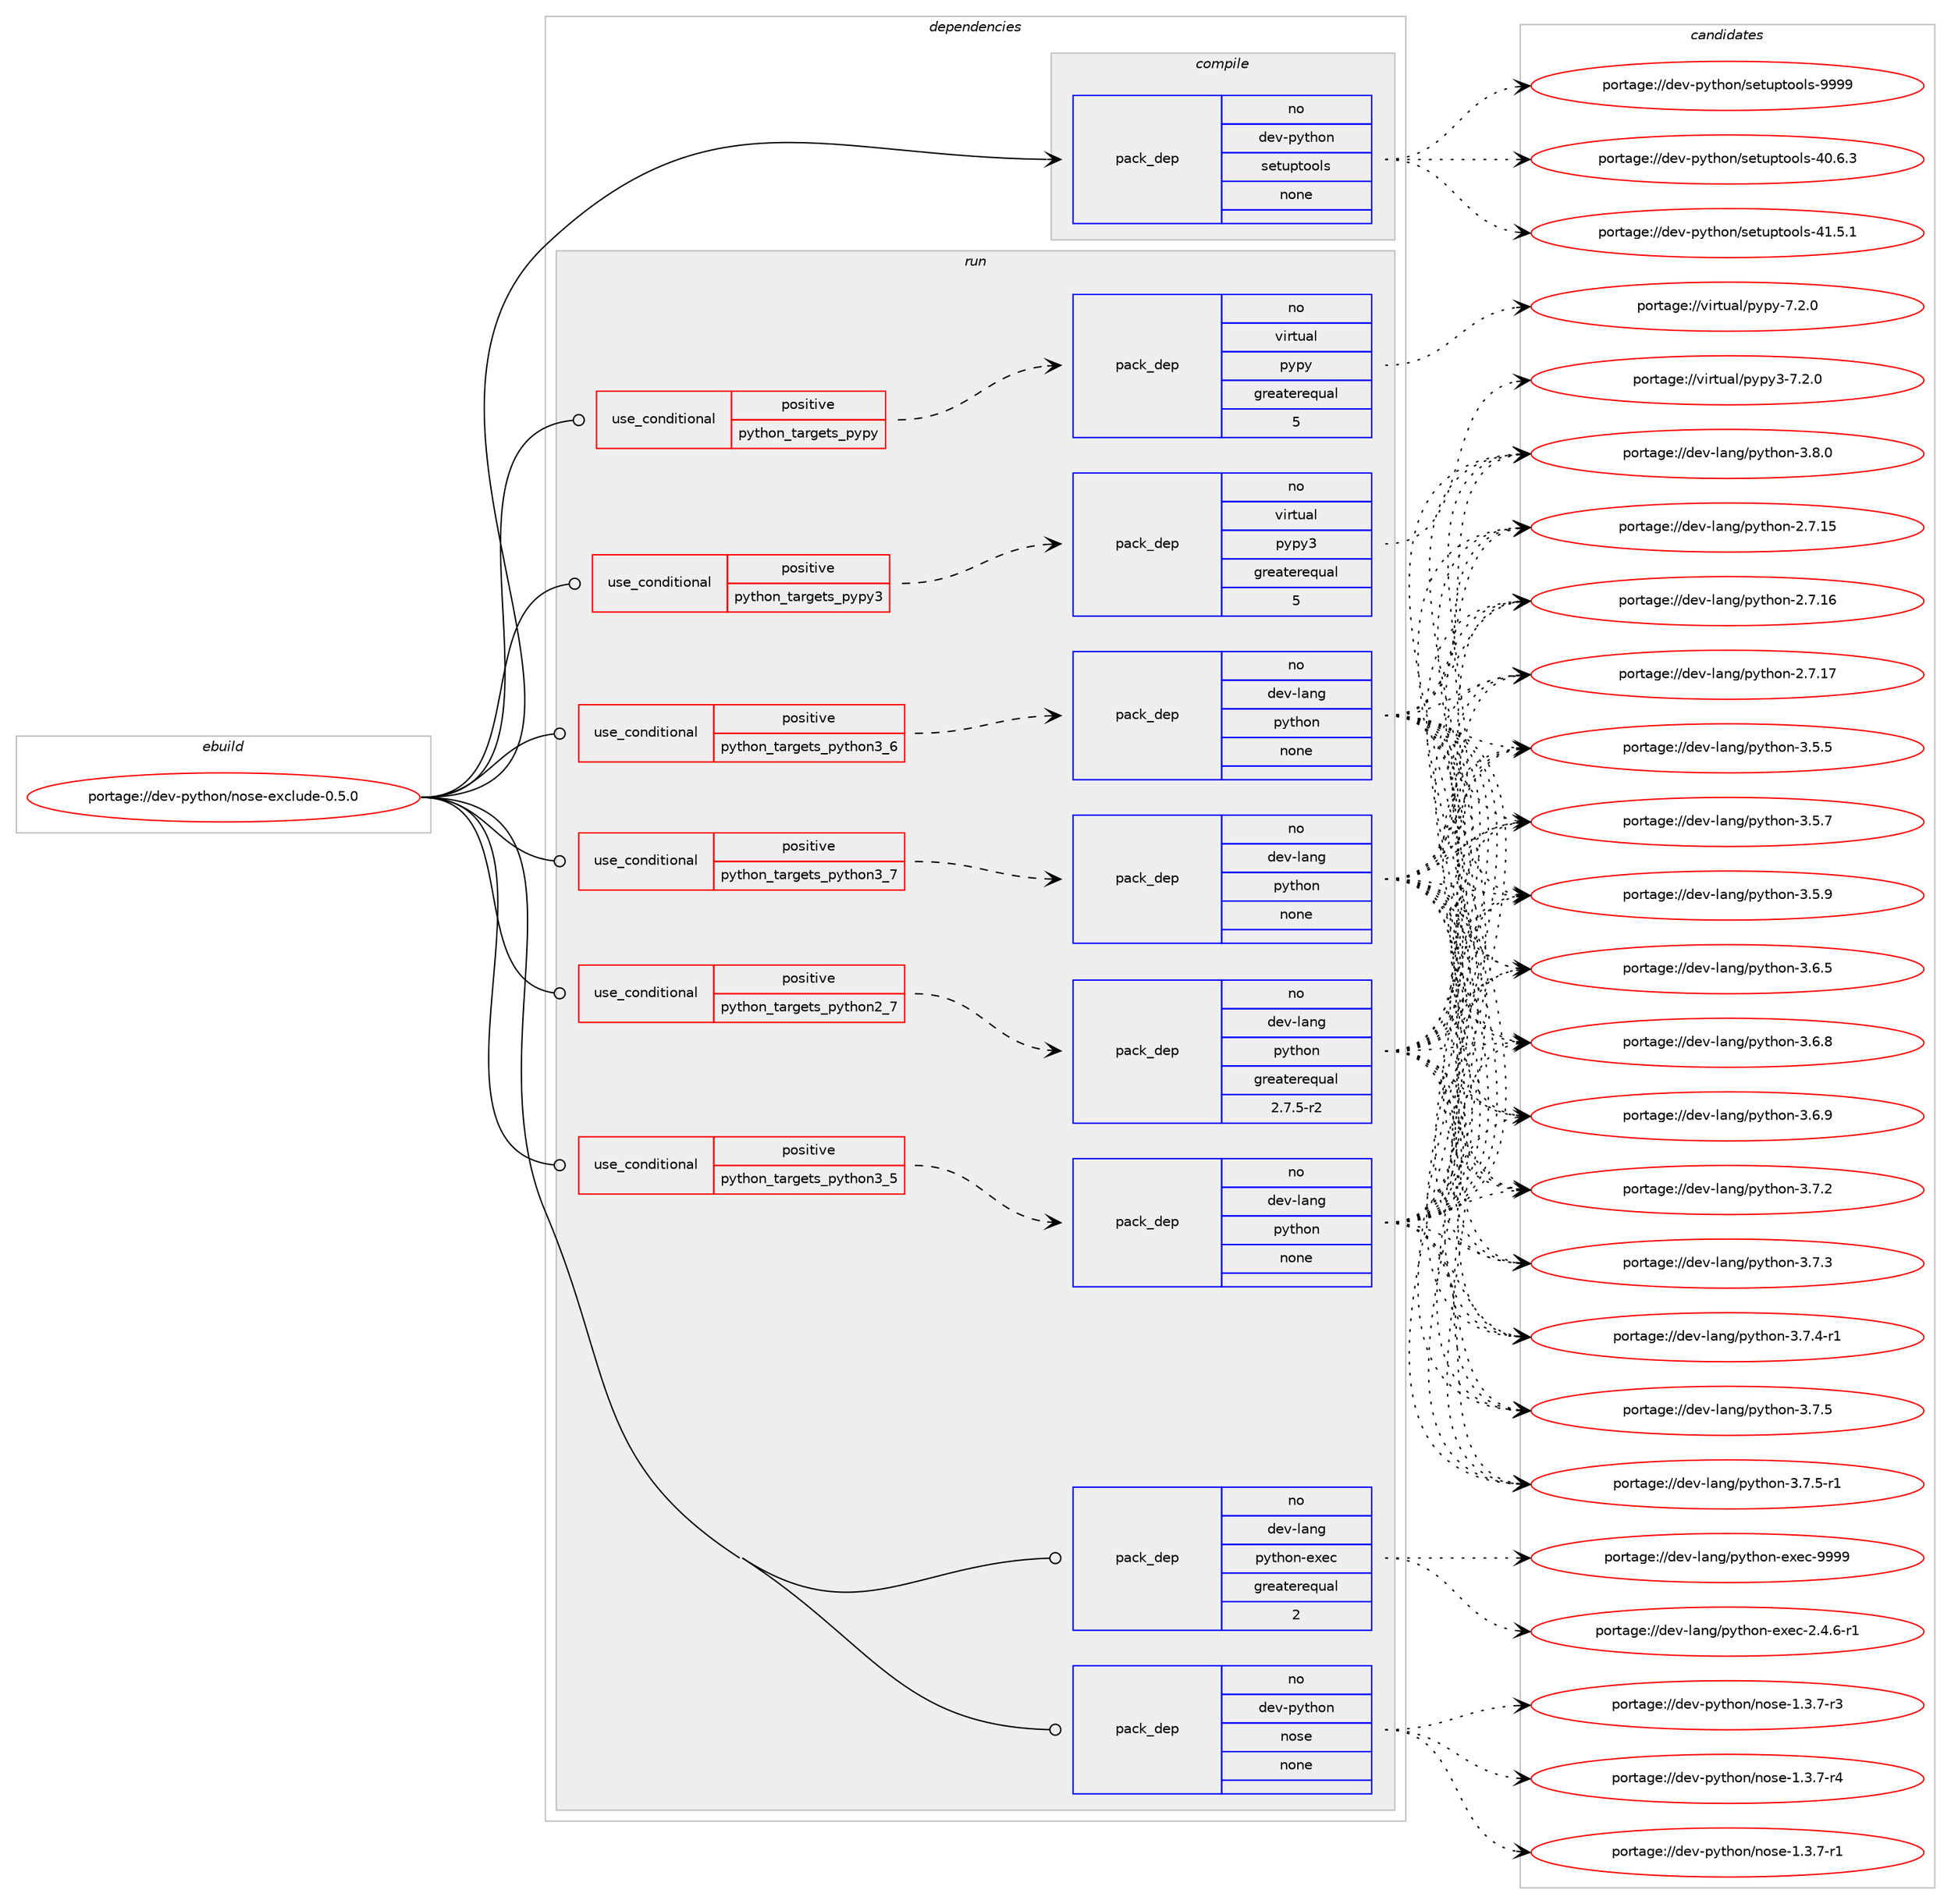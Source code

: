 digraph prolog {

# *************
# Graph options
# *************

newrank=true;
concentrate=true;
compound=true;
graph [rankdir=LR,fontname=Helvetica,fontsize=10,ranksep=1.5];#, ranksep=2.5, nodesep=0.2];
edge  [arrowhead=vee];
node  [fontname=Helvetica,fontsize=10];

# **********
# The ebuild
# **********

subgraph cluster_leftcol {
color=gray;
rank=same;
label=<<i>ebuild</i>>;
id [label="portage://dev-python/nose-exclude-0.5.0", color=red, width=4, href="../dev-python/nose-exclude-0.5.0.svg"];
}

# ****************
# The dependencies
# ****************

subgraph cluster_midcol {
color=gray;
label=<<i>dependencies</i>>;
subgraph cluster_compile {
fillcolor="#eeeeee";
style=filled;
label=<<i>compile</i>>;
subgraph pack115925 {
dependency151745 [label=<<TABLE BORDER="0" CELLBORDER="1" CELLSPACING="0" CELLPADDING="4" WIDTH="220"><TR><TD ROWSPAN="6" CELLPADDING="30">pack_dep</TD></TR><TR><TD WIDTH="110">no</TD></TR><TR><TD>dev-python</TD></TR><TR><TD>setuptools</TD></TR><TR><TD>none</TD></TR><TR><TD></TD></TR></TABLE>>, shape=none, color=blue];
}
id:e -> dependency151745:w [weight=20,style="solid",arrowhead="vee"];
}
subgraph cluster_compileandrun {
fillcolor="#eeeeee";
style=filled;
label=<<i>compile and run</i>>;
}
subgraph cluster_run {
fillcolor="#eeeeee";
style=filled;
label=<<i>run</i>>;
subgraph cond32491 {
dependency151746 [label=<<TABLE BORDER="0" CELLBORDER="1" CELLSPACING="0" CELLPADDING="4"><TR><TD ROWSPAN="3" CELLPADDING="10">use_conditional</TD></TR><TR><TD>positive</TD></TR><TR><TD>python_targets_pypy</TD></TR></TABLE>>, shape=none, color=red];
subgraph pack115926 {
dependency151747 [label=<<TABLE BORDER="0" CELLBORDER="1" CELLSPACING="0" CELLPADDING="4" WIDTH="220"><TR><TD ROWSPAN="6" CELLPADDING="30">pack_dep</TD></TR><TR><TD WIDTH="110">no</TD></TR><TR><TD>virtual</TD></TR><TR><TD>pypy</TD></TR><TR><TD>greaterequal</TD></TR><TR><TD>5</TD></TR></TABLE>>, shape=none, color=blue];
}
dependency151746:e -> dependency151747:w [weight=20,style="dashed",arrowhead="vee"];
}
id:e -> dependency151746:w [weight=20,style="solid",arrowhead="odot"];
subgraph cond32492 {
dependency151748 [label=<<TABLE BORDER="0" CELLBORDER="1" CELLSPACING="0" CELLPADDING="4"><TR><TD ROWSPAN="3" CELLPADDING="10">use_conditional</TD></TR><TR><TD>positive</TD></TR><TR><TD>python_targets_pypy3</TD></TR></TABLE>>, shape=none, color=red];
subgraph pack115927 {
dependency151749 [label=<<TABLE BORDER="0" CELLBORDER="1" CELLSPACING="0" CELLPADDING="4" WIDTH="220"><TR><TD ROWSPAN="6" CELLPADDING="30">pack_dep</TD></TR><TR><TD WIDTH="110">no</TD></TR><TR><TD>virtual</TD></TR><TR><TD>pypy3</TD></TR><TR><TD>greaterequal</TD></TR><TR><TD>5</TD></TR></TABLE>>, shape=none, color=blue];
}
dependency151748:e -> dependency151749:w [weight=20,style="dashed",arrowhead="vee"];
}
id:e -> dependency151748:w [weight=20,style="solid",arrowhead="odot"];
subgraph cond32493 {
dependency151750 [label=<<TABLE BORDER="0" CELLBORDER="1" CELLSPACING="0" CELLPADDING="4"><TR><TD ROWSPAN="3" CELLPADDING="10">use_conditional</TD></TR><TR><TD>positive</TD></TR><TR><TD>python_targets_python2_7</TD></TR></TABLE>>, shape=none, color=red];
subgraph pack115928 {
dependency151751 [label=<<TABLE BORDER="0" CELLBORDER="1" CELLSPACING="0" CELLPADDING="4" WIDTH="220"><TR><TD ROWSPAN="6" CELLPADDING="30">pack_dep</TD></TR><TR><TD WIDTH="110">no</TD></TR><TR><TD>dev-lang</TD></TR><TR><TD>python</TD></TR><TR><TD>greaterequal</TD></TR><TR><TD>2.7.5-r2</TD></TR></TABLE>>, shape=none, color=blue];
}
dependency151750:e -> dependency151751:w [weight=20,style="dashed",arrowhead="vee"];
}
id:e -> dependency151750:w [weight=20,style="solid",arrowhead="odot"];
subgraph cond32494 {
dependency151752 [label=<<TABLE BORDER="0" CELLBORDER="1" CELLSPACING="0" CELLPADDING="4"><TR><TD ROWSPAN="3" CELLPADDING="10">use_conditional</TD></TR><TR><TD>positive</TD></TR><TR><TD>python_targets_python3_5</TD></TR></TABLE>>, shape=none, color=red];
subgraph pack115929 {
dependency151753 [label=<<TABLE BORDER="0" CELLBORDER="1" CELLSPACING="0" CELLPADDING="4" WIDTH="220"><TR><TD ROWSPAN="6" CELLPADDING="30">pack_dep</TD></TR><TR><TD WIDTH="110">no</TD></TR><TR><TD>dev-lang</TD></TR><TR><TD>python</TD></TR><TR><TD>none</TD></TR><TR><TD></TD></TR></TABLE>>, shape=none, color=blue];
}
dependency151752:e -> dependency151753:w [weight=20,style="dashed",arrowhead="vee"];
}
id:e -> dependency151752:w [weight=20,style="solid",arrowhead="odot"];
subgraph cond32495 {
dependency151754 [label=<<TABLE BORDER="0" CELLBORDER="1" CELLSPACING="0" CELLPADDING="4"><TR><TD ROWSPAN="3" CELLPADDING="10">use_conditional</TD></TR><TR><TD>positive</TD></TR><TR><TD>python_targets_python3_6</TD></TR></TABLE>>, shape=none, color=red];
subgraph pack115930 {
dependency151755 [label=<<TABLE BORDER="0" CELLBORDER="1" CELLSPACING="0" CELLPADDING="4" WIDTH="220"><TR><TD ROWSPAN="6" CELLPADDING="30">pack_dep</TD></TR><TR><TD WIDTH="110">no</TD></TR><TR><TD>dev-lang</TD></TR><TR><TD>python</TD></TR><TR><TD>none</TD></TR><TR><TD></TD></TR></TABLE>>, shape=none, color=blue];
}
dependency151754:e -> dependency151755:w [weight=20,style="dashed",arrowhead="vee"];
}
id:e -> dependency151754:w [weight=20,style="solid",arrowhead="odot"];
subgraph cond32496 {
dependency151756 [label=<<TABLE BORDER="0" CELLBORDER="1" CELLSPACING="0" CELLPADDING="4"><TR><TD ROWSPAN="3" CELLPADDING="10">use_conditional</TD></TR><TR><TD>positive</TD></TR><TR><TD>python_targets_python3_7</TD></TR></TABLE>>, shape=none, color=red];
subgraph pack115931 {
dependency151757 [label=<<TABLE BORDER="0" CELLBORDER="1" CELLSPACING="0" CELLPADDING="4" WIDTH="220"><TR><TD ROWSPAN="6" CELLPADDING="30">pack_dep</TD></TR><TR><TD WIDTH="110">no</TD></TR><TR><TD>dev-lang</TD></TR><TR><TD>python</TD></TR><TR><TD>none</TD></TR><TR><TD></TD></TR></TABLE>>, shape=none, color=blue];
}
dependency151756:e -> dependency151757:w [weight=20,style="dashed",arrowhead="vee"];
}
id:e -> dependency151756:w [weight=20,style="solid",arrowhead="odot"];
subgraph pack115932 {
dependency151758 [label=<<TABLE BORDER="0" CELLBORDER="1" CELLSPACING="0" CELLPADDING="4" WIDTH="220"><TR><TD ROWSPAN="6" CELLPADDING="30">pack_dep</TD></TR><TR><TD WIDTH="110">no</TD></TR><TR><TD>dev-lang</TD></TR><TR><TD>python-exec</TD></TR><TR><TD>greaterequal</TD></TR><TR><TD>2</TD></TR></TABLE>>, shape=none, color=blue];
}
id:e -> dependency151758:w [weight=20,style="solid",arrowhead="odot"];
subgraph pack115933 {
dependency151759 [label=<<TABLE BORDER="0" CELLBORDER="1" CELLSPACING="0" CELLPADDING="4" WIDTH="220"><TR><TD ROWSPAN="6" CELLPADDING="30">pack_dep</TD></TR><TR><TD WIDTH="110">no</TD></TR><TR><TD>dev-python</TD></TR><TR><TD>nose</TD></TR><TR><TD>none</TD></TR><TR><TD></TD></TR></TABLE>>, shape=none, color=blue];
}
id:e -> dependency151759:w [weight=20,style="solid",arrowhead="odot"];
}
}

# **************
# The candidates
# **************

subgraph cluster_choices {
rank=same;
color=gray;
label=<<i>candidates</i>>;

subgraph choice115925 {
color=black;
nodesep=1;
choiceportage100101118451121211161041111104711510111611711211611111110811545524846544651 [label="portage://dev-python/setuptools-40.6.3", color=red, width=4,href="../dev-python/setuptools-40.6.3.svg"];
choiceportage100101118451121211161041111104711510111611711211611111110811545524946534649 [label="portage://dev-python/setuptools-41.5.1", color=red, width=4,href="../dev-python/setuptools-41.5.1.svg"];
choiceportage10010111845112121116104111110471151011161171121161111111081154557575757 [label="portage://dev-python/setuptools-9999", color=red, width=4,href="../dev-python/setuptools-9999.svg"];
dependency151745:e -> choiceportage100101118451121211161041111104711510111611711211611111110811545524846544651:w [style=dotted,weight="100"];
dependency151745:e -> choiceportage100101118451121211161041111104711510111611711211611111110811545524946534649:w [style=dotted,weight="100"];
dependency151745:e -> choiceportage10010111845112121116104111110471151011161171121161111111081154557575757:w [style=dotted,weight="100"];
}
subgraph choice115926 {
color=black;
nodesep=1;
choiceportage1181051141161179710847112121112121455546504648 [label="portage://virtual/pypy-7.2.0", color=red, width=4,href="../virtual/pypy-7.2.0.svg"];
dependency151747:e -> choiceportage1181051141161179710847112121112121455546504648:w [style=dotted,weight="100"];
}
subgraph choice115927 {
color=black;
nodesep=1;
choiceportage118105114116117971084711212111212151455546504648 [label="portage://virtual/pypy3-7.2.0", color=red, width=4,href="../virtual/pypy3-7.2.0.svg"];
dependency151749:e -> choiceportage118105114116117971084711212111212151455546504648:w [style=dotted,weight="100"];
}
subgraph choice115928 {
color=black;
nodesep=1;
choiceportage10010111845108971101034711212111610411111045504655464953 [label="portage://dev-lang/python-2.7.15", color=red, width=4,href="../dev-lang/python-2.7.15.svg"];
choiceportage10010111845108971101034711212111610411111045504655464954 [label="portage://dev-lang/python-2.7.16", color=red, width=4,href="../dev-lang/python-2.7.16.svg"];
choiceportage10010111845108971101034711212111610411111045504655464955 [label="portage://dev-lang/python-2.7.17", color=red, width=4,href="../dev-lang/python-2.7.17.svg"];
choiceportage100101118451089711010347112121116104111110455146534653 [label="portage://dev-lang/python-3.5.5", color=red, width=4,href="../dev-lang/python-3.5.5.svg"];
choiceportage100101118451089711010347112121116104111110455146534655 [label="portage://dev-lang/python-3.5.7", color=red, width=4,href="../dev-lang/python-3.5.7.svg"];
choiceportage100101118451089711010347112121116104111110455146534657 [label="portage://dev-lang/python-3.5.9", color=red, width=4,href="../dev-lang/python-3.5.9.svg"];
choiceportage100101118451089711010347112121116104111110455146544653 [label="portage://dev-lang/python-3.6.5", color=red, width=4,href="../dev-lang/python-3.6.5.svg"];
choiceportage100101118451089711010347112121116104111110455146544656 [label="portage://dev-lang/python-3.6.8", color=red, width=4,href="../dev-lang/python-3.6.8.svg"];
choiceportage100101118451089711010347112121116104111110455146544657 [label="portage://dev-lang/python-3.6.9", color=red, width=4,href="../dev-lang/python-3.6.9.svg"];
choiceportage100101118451089711010347112121116104111110455146554650 [label="portage://dev-lang/python-3.7.2", color=red, width=4,href="../dev-lang/python-3.7.2.svg"];
choiceportage100101118451089711010347112121116104111110455146554651 [label="portage://dev-lang/python-3.7.3", color=red, width=4,href="../dev-lang/python-3.7.3.svg"];
choiceportage1001011184510897110103471121211161041111104551465546524511449 [label="portage://dev-lang/python-3.7.4-r1", color=red, width=4,href="../dev-lang/python-3.7.4-r1.svg"];
choiceportage100101118451089711010347112121116104111110455146554653 [label="portage://dev-lang/python-3.7.5", color=red, width=4,href="../dev-lang/python-3.7.5.svg"];
choiceportage1001011184510897110103471121211161041111104551465546534511449 [label="portage://dev-lang/python-3.7.5-r1", color=red, width=4,href="../dev-lang/python-3.7.5-r1.svg"];
choiceportage100101118451089711010347112121116104111110455146564648 [label="portage://dev-lang/python-3.8.0", color=red, width=4,href="../dev-lang/python-3.8.0.svg"];
dependency151751:e -> choiceportage10010111845108971101034711212111610411111045504655464953:w [style=dotted,weight="100"];
dependency151751:e -> choiceportage10010111845108971101034711212111610411111045504655464954:w [style=dotted,weight="100"];
dependency151751:e -> choiceportage10010111845108971101034711212111610411111045504655464955:w [style=dotted,weight="100"];
dependency151751:e -> choiceportage100101118451089711010347112121116104111110455146534653:w [style=dotted,weight="100"];
dependency151751:e -> choiceportage100101118451089711010347112121116104111110455146534655:w [style=dotted,weight="100"];
dependency151751:e -> choiceportage100101118451089711010347112121116104111110455146534657:w [style=dotted,weight="100"];
dependency151751:e -> choiceportage100101118451089711010347112121116104111110455146544653:w [style=dotted,weight="100"];
dependency151751:e -> choiceportage100101118451089711010347112121116104111110455146544656:w [style=dotted,weight="100"];
dependency151751:e -> choiceportage100101118451089711010347112121116104111110455146544657:w [style=dotted,weight="100"];
dependency151751:e -> choiceportage100101118451089711010347112121116104111110455146554650:w [style=dotted,weight="100"];
dependency151751:e -> choiceportage100101118451089711010347112121116104111110455146554651:w [style=dotted,weight="100"];
dependency151751:e -> choiceportage1001011184510897110103471121211161041111104551465546524511449:w [style=dotted,weight="100"];
dependency151751:e -> choiceportage100101118451089711010347112121116104111110455146554653:w [style=dotted,weight="100"];
dependency151751:e -> choiceportage1001011184510897110103471121211161041111104551465546534511449:w [style=dotted,weight="100"];
dependency151751:e -> choiceportage100101118451089711010347112121116104111110455146564648:w [style=dotted,weight="100"];
}
subgraph choice115929 {
color=black;
nodesep=1;
choiceportage10010111845108971101034711212111610411111045504655464953 [label="portage://dev-lang/python-2.7.15", color=red, width=4,href="../dev-lang/python-2.7.15.svg"];
choiceportage10010111845108971101034711212111610411111045504655464954 [label="portage://dev-lang/python-2.7.16", color=red, width=4,href="../dev-lang/python-2.7.16.svg"];
choiceportage10010111845108971101034711212111610411111045504655464955 [label="portage://dev-lang/python-2.7.17", color=red, width=4,href="../dev-lang/python-2.7.17.svg"];
choiceportage100101118451089711010347112121116104111110455146534653 [label="portage://dev-lang/python-3.5.5", color=red, width=4,href="../dev-lang/python-3.5.5.svg"];
choiceportage100101118451089711010347112121116104111110455146534655 [label="portage://dev-lang/python-3.5.7", color=red, width=4,href="../dev-lang/python-3.5.7.svg"];
choiceportage100101118451089711010347112121116104111110455146534657 [label="portage://dev-lang/python-3.5.9", color=red, width=4,href="../dev-lang/python-3.5.9.svg"];
choiceportage100101118451089711010347112121116104111110455146544653 [label="portage://dev-lang/python-3.6.5", color=red, width=4,href="../dev-lang/python-3.6.5.svg"];
choiceportage100101118451089711010347112121116104111110455146544656 [label="portage://dev-lang/python-3.6.8", color=red, width=4,href="../dev-lang/python-3.6.8.svg"];
choiceportage100101118451089711010347112121116104111110455146544657 [label="portage://dev-lang/python-3.6.9", color=red, width=4,href="../dev-lang/python-3.6.9.svg"];
choiceportage100101118451089711010347112121116104111110455146554650 [label="portage://dev-lang/python-3.7.2", color=red, width=4,href="../dev-lang/python-3.7.2.svg"];
choiceportage100101118451089711010347112121116104111110455146554651 [label="portage://dev-lang/python-3.7.3", color=red, width=4,href="../dev-lang/python-3.7.3.svg"];
choiceportage1001011184510897110103471121211161041111104551465546524511449 [label="portage://dev-lang/python-3.7.4-r1", color=red, width=4,href="../dev-lang/python-3.7.4-r1.svg"];
choiceportage100101118451089711010347112121116104111110455146554653 [label="portage://dev-lang/python-3.7.5", color=red, width=4,href="../dev-lang/python-3.7.5.svg"];
choiceportage1001011184510897110103471121211161041111104551465546534511449 [label="portage://dev-lang/python-3.7.5-r1", color=red, width=4,href="../dev-lang/python-3.7.5-r1.svg"];
choiceportage100101118451089711010347112121116104111110455146564648 [label="portage://dev-lang/python-3.8.0", color=red, width=4,href="../dev-lang/python-3.8.0.svg"];
dependency151753:e -> choiceportage10010111845108971101034711212111610411111045504655464953:w [style=dotted,weight="100"];
dependency151753:e -> choiceportage10010111845108971101034711212111610411111045504655464954:w [style=dotted,weight="100"];
dependency151753:e -> choiceportage10010111845108971101034711212111610411111045504655464955:w [style=dotted,weight="100"];
dependency151753:e -> choiceportage100101118451089711010347112121116104111110455146534653:w [style=dotted,weight="100"];
dependency151753:e -> choiceportage100101118451089711010347112121116104111110455146534655:w [style=dotted,weight="100"];
dependency151753:e -> choiceportage100101118451089711010347112121116104111110455146534657:w [style=dotted,weight="100"];
dependency151753:e -> choiceportage100101118451089711010347112121116104111110455146544653:w [style=dotted,weight="100"];
dependency151753:e -> choiceportage100101118451089711010347112121116104111110455146544656:w [style=dotted,weight="100"];
dependency151753:e -> choiceportage100101118451089711010347112121116104111110455146544657:w [style=dotted,weight="100"];
dependency151753:e -> choiceportage100101118451089711010347112121116104111110455146554650:w [style=dotted,weight="100"];
dependency151753:e -> choiceportage100101118451089711010347112121116104111110455146554651:w [style=dotted,weight="100"];
dependency151753:e -> choiceportage1001011184510897110103471121211161041111104551465546524511449:w [style=dotted,weight="100"];
dependency151753:e -> choiceportage100101118451089711010347112121116104111110455146554653:w [style=dotted,weight="100"];
dependency151753:e -> choiceportage1001011184510897110103471121211161041111104551465546534511449:w [style=dotted,weight="100"];
dependency151753:e -> choiceportage100101118451089711010347112121116104111110455146564648:w [style=dotted,weight="100"];
}
subgraph choice115930 {
color=black;
nodesep=1;
choiceportage10010111845108971101034711212111610411111045504655464953 [label="portage://dev-lang/python-2.7.15", color=red, width=4,href="../dev-lang/python-2.7.15.svg"];
choiceportage10010111845108971101034711212111610411111045504655464954 [label="portage://dev-lang/python-2.7.16", color=red, width=4,href="../dev-lang/python-2.7.16.svg"];
choiceportage10010111845108971101034711212111610411111045504655464955 [label="portage://dev-lang/python-2.7.17", color=red, width=4,href="../dev-lang/python-2.7.17.svg"];
choiceportage100101118451089711010347112121116104111110455146534653 [label="portage://dev-lang/python-3.5.5", color=red, width=4,href="../dev-lang/python-3.5.5.svg"];
choiceportage100101118451089711010347112121116104111110455146534655 [label="portage://dev-lang/python-3.5.7", color=red, width=4,href="../dev-lang/python-3.5.7.svg"];
choiceportage100101118451089711010347112121116104111110455146534657 [label="portage://dev-lang/python-3.5.9", color=red, width=4,href="../dev-lang/python-3.5.9.svg"];
choiceportage100101118451089711010347112121116104111110455146544653 [label="portage://dev-lang/python-3.6.5", color=red, width=4,href="../dev-lang/python-3.6.5.svg"];
choiceportage100101118451089711010347112121116104111110455146544656 [label="portage://dev-lang/python-3.6.8", color=red, width=4,href="../dev-lang/python-3.6.8.svg"];
choiceportage100101118451089711010347112121116104111110455146544657 [label="portage://dev-lang/python-3.6.9", color=red, width=4,href="../dev-lang/python-3.6.9.svg"];
choiceportage100101118451089711010347112121116104111110455146554650 [label="portage://dev-lang/python-3.7.2", color=red, width=4,href="../dev-lang/python-3.7.2.svg"];
choiceportage100101118451089711010347112121116104111110455146554651 [label="portage://dev-lang/python-3.7.3", color=red, width=4,href="../dev-lang/python-3.7.3.svg"];
choiceportage1001011184510897110103471121211161041111104551465546524511449 [label="portage://dev-lang/python-3.7.4-r1", color=red, width=4,href="../dev-lang/python-3.7.4-r1.svg"];
choiceportage100101118451089711010347112121116104111110455146554653 [label="portage://dev-lang/python-3.7.5", color=red, width=4,href="../dev-lang/python-3.7.5.svg"];
choiceportage1001011184510897110103471121211161041111104551465546534511449 [label="portage://dev-lang/python-3.7.5-r1", color=red, width=4,href="../dev-lang/python-3.7.5-r1.svg"];
choiceportage100101118451089711010347112121116104111110455146564648 [label="portage://dev-lang/python-3.8.0", color=red, width=4,href="../dev-lang/python-3.8.0.svg"];
dependency151755:e -> choiceportage10010111845108971101034711212111610411111045504655464953:w [style=dotted,weight="100"];
dependency151755:e -> choiceportage10010111845108971101034711212111610411111045504655464954:w [style=dotted,weight="100"];
dependency151755:e -> choiceportage10010111845108971101034711212111610411111045504655464955:w [style=dotted,weight="100"];
dependency151755:e -> choiceportage100101118451089711010347112121116104111110455146534653:w [style=dotted,weight="100"];
dependency151755:e -> choiceportage100101118451089711010347112121116104111110455146534655:w [style=dotted,weight="100"];
dependency151755:e -> choiceportage100101118451089711010347112121116104111110455146534657:w [style=dotted,weight="100"];
dependency151755:e -> choiceportage100101118451089711010347112121116104111110455146544653:w [style=dotted,weight="100"];
dependency151755:e -> choiceportage100101118451089711010347112121116104111110455146544656:w [style=dotted,weight="100"];
dependency151755:e -> choiceportage100101118451089711010347112121116104111110455146544657:w [style=dotted,weight="100"];
dependency151755:e -> choiceportage100101118451089711010347112121116104111110455146554650:w [style=dotted,weight="100"];
dependency151755:e -> choiceportage100101118451089711010347112121116104111110455146554651:w [style=dotted,weight="100"];
dependency151755:e -> choiceportage1001011184510897110103471121211161041111104551465546524511449:w [style=dotted,weight="100"];
dependency151755:e -> choiceportage100101118451089711010347112121116104111110455146554653:w [style=dotted,weight="100"];
dependency151755:e -> choiceportage1001011184510897110103471121211161041111104551465546534511449:w [style=dotted,weight="100"];
dependency151755:e -> choiceportage100101118451089711010347112121116104111110455146564648:w [style=dotted,weight="100"];
}
subgraph choice115931 {
color=black;
nodesep=1;
choiceportage10010111845108971101034711212111610411111045504655464953 [label="portage://dev-lang/python-2.7.15", color=red, width=4,href="../dev-lang/python-2.7.15.svg"];
choiceportage10010111845108971101034711212111610411111045504655464954 [label="portage://dev-lang/python-2.7.16", color=red, width=4,href="../dev-lang/python-2.7.16.svg"];
choiceportage10010111845108971101034711212111610411111045504655464955 [label="portage://dev-lang/python-2.7.17", color=red, width=4,href="../dev-lang/python-2.7.17.svg"];
choiceportage100101118451089711010347112121116104111110455146534653 [label="portage://dev-lang/python-3.5.5", color=red, width=4,href="../dev-lang/python-3.5.5.svg"];
choiceportage100101118451089711010347112121116104111110455146534655 [label="portage://dev-lang/python-3.5.7", color=red, width=4,href="../dev-lang/python-3.5.7.svg"];
choiceportage100101118451089711010347112121116104111110455146534657 [label="portage://dev-lang/python-3.5.9", color=red, width=4,href="../dev-lang/python-3.5.9.svg"];
choiceportage100101118451089711010347112121116104111110455146544653 [label="portage://dev-lang/python-3.6.5", color=red, width=4,href="../dev-lang/python-3.6.5.svg"];
choiceportage100101118451089711010347112121116104111110455146544656 [label="portage://dev-lang/python-3.6.8", color=red, width=4,href="../dev-lang/python-3.6.8.svg"];
choiceportage100101118451089711010347112121116104111110455146544657 [label="portage://dev-lang/python-3.6.9", color=red, width=4,href="../dev-lang/python-3.6.9.svg"];
choiceportage100101118451089711010347112121116104111110455146554650 [label="portage://dev-lang/python-3.7.2", color=red, width=4,href="../dev-lang/python-3.7.2.svg"];
choiceportage100101118451089711010347112121116104111110455146554651 [label="portage://dev-lang/python-3.7.3", color=red, width=4,href="../dev-lang/python-3.7.3.svg"];
choiceportage1001011184510897110103471121211161041111104551465546524511449 [label="portage://dev-lang/python-3.7.4-r1", color=red, width=4,href="../dev-lang/python-3.7.4-r1.svg"];
choiceportage100101118451089711010347112121116104111110455146554653 [label="portage://dev-lang/python-3.7.5", color=red, width=4,href="../dev-lang/python-3.7.5.svg"];
choiceportage1001011184510897110103471121211161041111104551465546534511449 [label="portage://dev-lang/python-3.7.5-r1", color=red, width=4,href="../dev-lang/python-3.7.5-r1.svg"];
choiceportage100101118451089711010347112121116104111110455146564648 [label="portage://dev-lang/python-3.8.0", color=red, width=4,href="../dev-lang/python-3.8.0.svg"];
dependency151757:e -> choiceportage10010111845108971101034711212111610411111045504655464953:w [style=dotted,weight="100"];
dependency151757:e -> choiceportage10010111845108971101034711212111610411111045504655464954:w [style=dotted,weight="100"];
dependency151757:e -> choiceportage10010111845108971101034711212111610411111045504655464955:w [style=dotted,weight="100"];
dependency151757:e -> choiceportage100101118451089711010347112121116104111110455146534653:w [style=dotted,weight="100"];
dependency151757:e -> choiceportage100101118451089711010347112121116104111110455146534655:w [style=dotted,weight="100"];
dependency151757:e -> choiceportage100101118451089711010347112121116104111110455146534657:w [style=dotted,weight="100"];
dependency151757:e -> choiceportage100101118451089711010347112121116104111110455146544653:w [style=dotted,weight="100"];
dependency151757:e -> choiceportage100101118451089711010347112121116104111110455146544656:w [style=dotted,weight="100"];
dependency151757:e -> choiceportage100101118451089711010347112121116104111110455146544657:w [style=dotted,weight="100"];
dependency151757:e -> choiceportage100101118451089711010347112121116104111110455146554650:w [style=dotted,weight="100"];
dependency151757:e -> choiceportage100101118451089711010347112121116104111110455146554651:w [style=dotted,weight="100"];
dependency151757:e -> choiceportage1001011184510897110103471121211161041111104551465546524511449:w [style=dotted,weight="100"];
dependency151757:e -> choiceportage100101118451089711010347112121116104111110455146554653:w [style=dotted,weight="100"];
dependency151757:e -> choiceportage1001011184510897110103471121211161041111104551465546534511449:w [style=dotted,weight="100"];
dependency151757:e -> choiceportage100101118451089711010347112121116104111110455146564648:w [style=dotted,weight="100"];
}
subgraph choice115932 {
color=black;
nodesep=1;
choiceportage10010111845108971101034711212111610411111045101120101994550465246544511449 [label="portage://dev-lang/python-exec-2.4.6-r1", color=red, width=4,href="../dev-lang/python-exec-2.4.6-r1.svg"];
choiceportage10010111845108971101034711212111610411111045101120101994557575757 [label="portage://dev-lang/python-exec-9999", color=red, width=4,href="../dev-lang/python-exec-9999.svg"];
dependency151758:e -> choiceportage10010111845108971101034711212111610411111045101120101994550465246544511449:w [style=dotted,weight="100"];
dependency151758:e -> choiceportage10010111845108971101034711212111610411111045101120101994557575757:w [style=dotted,weight="100"];
}
subgraph choice115933 {
color=black;
nodesep=1;
choiceportage10010111845112121116104111110471101111151014549465146554511449 [label="portage://dev-python/nose-1.3.7-r1", color=red, width=4,href="../dev-python/nose-1.3.7-r1.svg"];
choiceportage10010111845112121116104111110471101111151014549465146554511451 [label="portage://dev-python/nose-1.3.7-r3", color=red, width=4,href="../dev-python/nose-1.3.7-r3.svg"];
choiceportage10010111845112121116104111110471101111151014549465146554511452 [label="portage://dev-python/nose-1.3.7-r4", color=red, width=4,href="../dev-python/nose-1.3.7-r4.svg"];
dependency151759:e -> choiceportage10010111845112121116104111110471101111151014549465146554511449:w [style=dotted,weight="100"];
dependency151759:e -> choiceportage10010111845112121116104111110471101111151014549465146554511451:w [style=dotted,weight="100"];
dependency151759:e -> choiceportage10010111845112121116104111110471101111151014549465146554511452:w [style=dotted,weight="100"];
}
}

}
